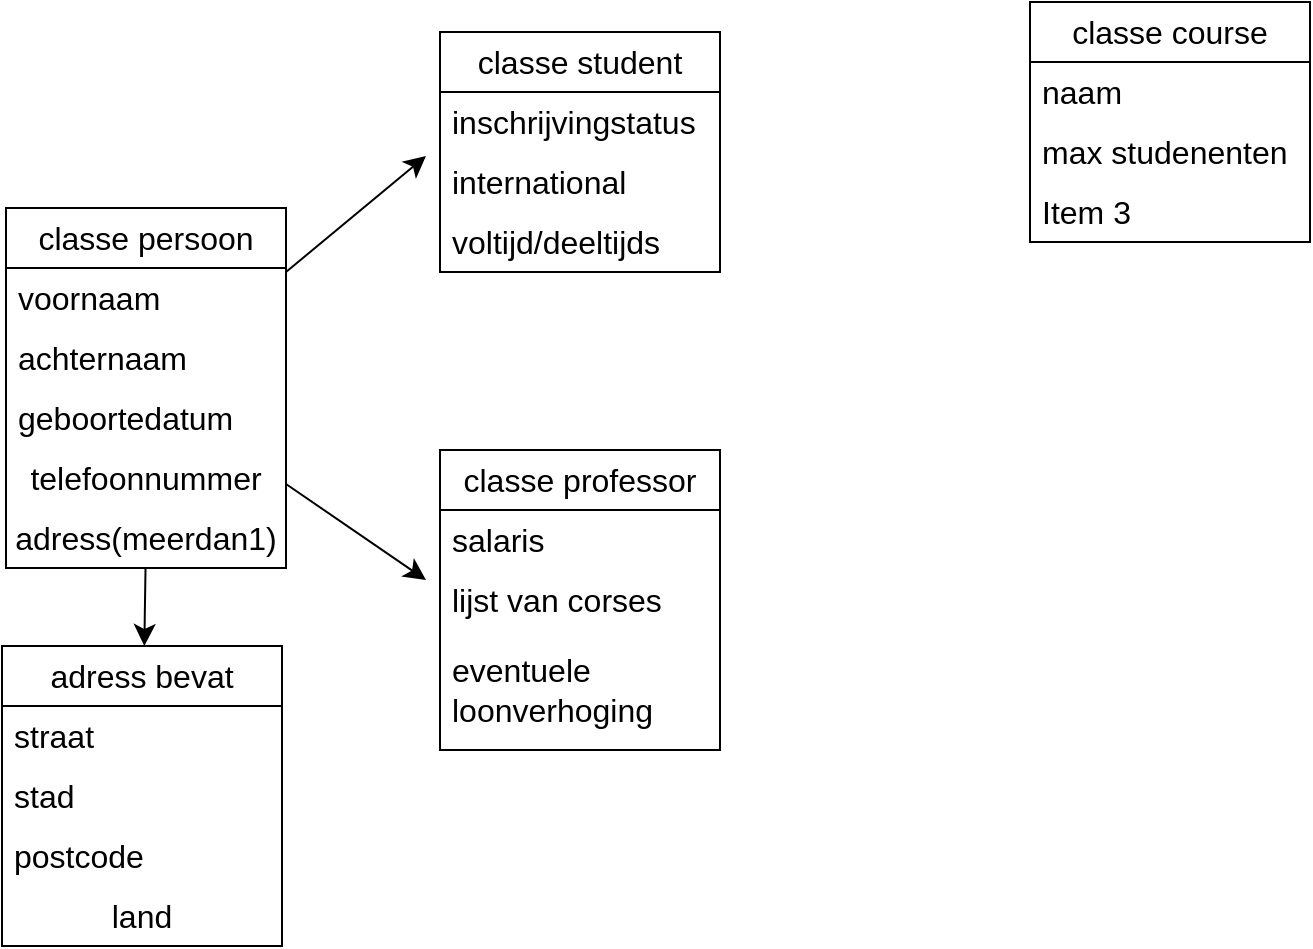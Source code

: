 <mxfile version="22.1.4" type="device">
  <diagram name="Pagina-1" id="CzpY_dVXvTYlkWnSQU5L">
    <mxGraphModel dx="1112" dy="1186" grid="0" gridSize="10" guides="1" tooltips="1" connect="1" arrows="1" fold="1" page="0" pageScale="1" pageWidth="827" pageHeight="1169" math="0" shadow="0">
      <root>
        <mxCell id="0" />
        <mxCell id="1" parent="0" />
        <mxCell id="VEIZykrdETVEvf5O9bYu-16" style="edgeStyle=none;curved=1;rounded=0;orthogonalLoop=1;jettySize=auto;html=1;fontSize=12;startSize=8;endSize=8;" edge="1" parent="1" source="VEIZykrdETVEvf5O9bYu-2">
          <mxGeometry relative="1" as="geometry">
            <mxPoint x="98" y="-17" as="targetPoint" />
          </mxGeometry>
        </mxCell>
        <mxCell id="VEIZykrdETVEvf5O9bYu-18" style="edgeStyle=none;curved=1;rounded=0;orthogonalLoop=1;jettySize=auto;html=1;fontSize=12;startSize=8;endSize=8;" edge="1" parent="1" source="VEIZykrdETVEvf5O9bYu-2">
          <mxGeometry relative="1" as="geometry">
            <mxPoint x="98" y="195" as="targetPoint" />
          </mxGeometry>
        </mxCell>
        <mxCell id="VEIZykrdETVEvf5O9bYu-2" value="classe persoon" style="swimlane;fontStyle=0;childLayout=stackLayout;horizontal=1;startSize=30;horizontalStack=0;resizeParent=1;resizeParentMax=0;resizeLast=0;collapsible=1;marginBottom=0;whiteSpace=wrap;html=1;fontSize=16;" vertex="1" parent="1">
          <mxGeometry x="-112" y="9" width="140" height="180" as="geometry" />
        </mxCell>
        <mxCell id="VEIZykrdETVEvf5O9bYu-3" value="voornaam" style="text;strokeColor=none;fillColor=none;align=left;verticalAlign=middle;spacingLeft=4;spacingRight=4;overflow=hidden;points=[[0,0.5],[1,0.5]];portConstraint=eastwest;rotatable=0;whiteSpace=wrap;html=1;fontSize=16;" vertex="1" parent="VEIZykrdETVEvf5O9bYu-2">
          <mxGeometry y="30" width="140" height="30" as="geometry" />
        </mxCell>
        <mxCell id="VEIZykrdETVEvf5O9bYu-4" value="achternaam" style="text;strokeColor=none;fillColor=none;align=left;verticalAlign=middle;spacingLeft=4;spacingRight=4;overflow=hidden;points=[[0,0.5],[1,0.5]];portConstraint=eastwest;rotatable=0;whiteSpace=wrap;html=1;fontSize=16;" vertex="1" parent="VEIZykrdETVEvf5O9bYu-2">
          <mxGeometry y="60" width="140" height="30" as="geometry" />
        </mxCell>
        <mxCell id="VEIZykrdETVEvf5O9bYu-17" style="edgeStyle=none;curved=1;rounded=0;orthogonalLoop=1;jettySize=auto;html=1;entryX=1;entryY=0;entryDx=0;entryDy=0;fontSize=12;startSize=8;endSize=8;" edge="1" parent="VEIZykrdETVEvf5O9bYu-2" source="VEIZykrdETVEvf5O9bYu-5" target="VEIZykrdETVEvf5O9bYu-6">
          <mxGeometry relative="1" as="geometry" />
        </mxCell>
        <mxCell id="VEIZykrdETVEvf5O9bYu-5" value="geboortedatum" style="text;strokeColor=none;fillColor=none;align=left;verticalAlign=middle;spacingLeft=4;spacingRight=4;overflow=hidden;points=[[0,0.5],[1,0.5]];portConstraint=eastwest;rotatable=0;whiteSpace=wrap;html=1;fontSize=16;" vertex="1" parent="VEIZykrdETVEvf5O9bYu-2">
          <mxGeometry y="90" width="140" height="30" as="geometry" />
        </mxCell>
        <mxCell id="VEIZykrdETVEvf5O9bYu-6" value="telefoonnummer" style="text;strokeColor=none;fillColor=none;html=1;align=center;verticalAlign=middle;whiteSpace=wrap;rounded=0;fontSize=16;" vertex="1" parent="VEIZykrdETVEvf5O9bYu-2">
          <mxGeometry y="120" width="140" height="30" as="geometry" />
        </mxCell>
        <mxCell id="VEIZykrdETVEvf5O9bYu-7" value="adress(meerdan1)" style="text;strokeColor=none;fillColor=none;html=1;align=center;verticalAlign=middle;whiteSpace=wrap;rounded=0;fontSize=16;" vertex="1" parent="VEIZykrdETVEvf5O9bYu-2">
          <mxGeometry y="150" width="140" height="30" as="geometry" />
        </mxCell>
        <mxCell id="VEIZykrdETVEvf5O9bYu-8" value="classe student" style="swimlane;fontStyle=0;childLayout=stackLayout;horizontal=1;startSize=30;horizontalStack=0;resizeParent=1;resizeParentMax=0;resizeLast=0;collapsible=1;marginBottom=0;whiteSpace=wrap;html=1;fontSize=16;" vertex="1" parent="1">
          <mxGeometry x="105" y="-79" width="140" height="120" as="geometry" />
        </mxCell>
        <mxCell id="VEIZykrdETVEvf5O9bYu-9" value="inschrijvingstatus" style="text;strokeColor=none;fillColor=none;align=left;verticalAlign=middle;spacingLeft=4;spacingRight=4;overflow=hidden;points=[[0,0.5],[1,0.5]];portConstraint=eastwest;rotatable=0;whiteSpace=wrap;html=1;fontSize=16;" vertex="1" parent="VEIZykrdETVEvf5O9bYu-8">
          <mxGeometry y="30" width="140" height="30" as="geometry" />
        </mxCell>
        <mxCell id="VEIZykrdETVEvf5O9bYu-10" value="international" style="text;strokeColor=none;fillColor=none;align=left;verticalAlign=middle;spacingLeft=4;spacingRight=4;overflow=hidden;points=[[0,0.5],[1,0.5]];portConstraint=eastwest;rotatable=0;whiteSpace=wrap;html=1;fontSize=16;" vertex="1" parent="VEIZykrdETVEvf5O9bYu-8">
          <mxGeometry y="60" width="140" height="30" as="geometry" />
        </mxCell>
        <mxCell id="VEIZykrdETVEvf5O9bYu-11" value="voltijd/deeltijds" style="text;strokeColor=none;fillColor=none;align=left;verticalAlign=middle;spacingLeft=4;spacingRight=4;overflow=hidden;points=[[0,0.5],[1,0.5]];portConstraint=eastwest;rotatable=0;whiteSpace=wrap;html=1;fontSize=16;" vertex="1" parent="VEIZykrdETVEvf5O9bYu-8">
          <mxGeometry y="90" width="140" height="30" as="geometry" />
        </mxCell>
        <mxCell id="VEIZykrdETVEvf5O9bYu-12" value="classe professor" style="swimlane;fontStyle=0;childLayout=stackLayout;horizontal=1;startSize=30;horizontalStack=0;resizeParent=1;resizeParentMax=0;resizeLast=0;collapsible=1;marginBottom=0;whiteSpace=wrap;html=1;fontSize=16;" vertex="1" parent="1">
          <mxGeometry x="105" y="130" width="140" height="150" as="geometry" />
        </mxCell>
        <mxCell id="VEIZykrdETVEvf5O9bYu-13" value="salaris" style="text;strokeColor=none;fillColor=none;align=left;verticalAlign=middle;spacingLeft=4;spacingRight=4;overflow=hidden;points=[[0,0.5],[1,0.5]];portConstraint=eastwest;rotatable=0;whiteSpace=wrap;html=1;fontSize=16;" vertex="1" parent="VEIZykrdETVEvf5O9bYu-12">
          <mxGeometry y="30" width="140" height="30" as="geometry" />
        </mxCell>
        <mxCell id="VEIZykrdETVEvf5O9bYu-14" value="lijst van corses" style="text;strokeColor=none;fillColor=none;align=left;verticalAlign=middle;spacingLeft=4;spacingRight=4;overflow=hidden;points=[[0,0.5],[1,0.5]];portConstraint=eastwest;rotatable=0;whiteSpace=wrap;html=1;fontSize=16;" vertex="1" parent="VEIZykrdETVEvf5O9bYu-12">
          <mxGeometry y="60" width="140" height="30" as="geometry" />
        </mxCell>
        <mxCell id="VEIZykrdETVEvf5O9bYu-15" value="eventuele loonverhoging" style="text;strokeColor=none;fillColor=none;align=left;verticalAlign=middle;spacingLeft=4;spacingRight=4;overflow=hidden;points=[[0,0.5],[1,0.5]];portConstraint=eastwest;rotatable=0;whiteSpace=wrap;html=1;fontSize=16;" vertex="1" parent="VEIZykrdETVEvf5O9bYu-12">
          <mxGeometry y="90" width="140" height="60" as="geometry" />
        </mxCell>
        <mxCell id="VEIZykrdETVEvf5O9bYu-19" value="adress bevat" style="swimlane;fontStyle=0;childLayout=stackLayout;horizontal=1;startSize=30;horizontalStack=0;resizeParent=1;resizeParentMax=0;resizeLast=0;collapsible=1;marginBottom=0;whiteSpace=wrap;html=1;fontSize=16;" vertex="1" parent="1">
          <mxGeometry x="-114" y="228" width="140" height="150" as="geometry" />
        </mxCell>
        <mxCell id="VEIZykrdETVEvf5O9bYu-20" value="straat" style="text;strokeColor=none;fillColor=none;align=left;verticalAlign=middle;spacingLeft=4;spacingRight=4;overflow=hidden;points=[[0,0.5],[1,0.5]];portConstraint=eastwest;rotatable=0;whiteSpace=wrap;html=1;fontSize=16;" vertex="1" parent="VEIZykrdETVEvf5O9bYu-19">
          <mxGeometry y="30" width="140" height="30" as="geometry" />
        </mxCell>
        <mxCell id="VEIZykrdETVEvf5O9bYu-21" value="stad" style="text;strokeColor=none;fillColor=none;align=left;verticalAlign=middle;spacingLeft=4;spacingRight=4;overflow=hidden;points=[[0,0.5],[1,0.5]];portConstraint=eastwest;rotatable=0;whiteSpace=wrap;html=1;fontSize=16;" vertex="1" parent="VEIZykrdETVEvf5O9bYu-19">
          <mxGeometry y="60" width="140" height="30" as="geometry" />
        </mxCell>
        <mxCell id="VEIZykrdETVEvf5O9bYu-22" value="postcode" style="text;strokeColor=none;fillColor=none;align=left;verticalAlign=middle;spacingLeft=4;spacingRight=4;overflow=hidden;points=[[0,0.5],[1,0.5]];portConstraint=eastwest;rotatable=0;whiteSpace=wrap;html=1;fontSize=16;" vertex="1" parent="VEIZykrdETVEvf5O9bYu-19">
          <mxGeometry y="90" width="140" height="30" as="geometry" />
        </mxCell>
        <mxCell id="VEIZykrdETVEvf5O9bYu-23" value="land" style="text;strokeColor=none;fillColor=none;html=1;align=center;verticalAlign=middle;whiteSpace=wrap;rounded=0;fontSize=16;" vertex="1" parent="VEIZykrdETVEvf5O9bYu-19">
          <mxGeometry y="120" width="140" height="30" as="geometry" />
        </mxCell>
        <mxCell id="VEIZykrdETVEvf5O9bYu-24" style="edgeStyle=none;curved=1;rounded=0;orthogonalLoop=1;jettySize=auto;html=1;fontSize=12;startSize=8;endSize=8;" edge="1" parent="1" source="VEIZykrdETVEvf5O9bYu-7" target="VEIZykrdETVEvf5O9bYu-19">
          <mxGeometry relative="1" as="geometry" />
        </mxCell>
        <mxCell id="VEIZykrdETVEvf5O9bYu-25" value="classe course" style="swimlane;fontStyle=0;childLayout=stackLayout;horizontal=1;startSize=30;horizontalStack=0;resizeParent=1;resizeParentMax=0;resizeLast=0;collapsible=1;marginBottom=0;whiteSpace=wrap;html=1;fontSize=16;" vertex="1" parent="1">
          <mxGeometry x="400" y="-94" width="140" height="120" as="geometry" />
        </mxCell>
        <mxCell id="VEIZykrdETVEvf5O9bYu-26" value="naam" style="text;strokeColor=none;fillColor=none;align=left;verticalAlign=middle;spacingLeft=4;spacingRight=4;overflow=hidden;points=[[0,0.5],[1,0.5]];portConstraint=eastwest;rotatable=0;whiteSpace=wrap;html=1;fontSize=16;" vertex="1" parent="VEIZykrdETVEvf5O9bYu-25">
          <mxGeometry y="30" width="140" height="30" as="geometry" />
        </mxCell>
        <mxCell id="VEIZykrdETVEvf5O9bYu-27" value="max studenenten" style="text;strokeColor=none;fillColor=none;align=left;verticalAlign=middle;spacingLeft=4;spacingRight=4;overflow=hidden;points=[[0,0.5],[1,0.5]];portConstraint=eastwest;rotatable=0;whiteSpace=wrap;html=1;fontSize=16;" vertex="1" parent="VEIZykrdETVEvf5O9bYu-25">
          <mxGeometry y="60" width="140" height="30" as="geometry" />
        </mxCell>
        <mxCell id="VEIZykrdETVEvf5O9bYu-28" value="Item 3" style="text;strokeColor=none;fillColor=none;align=left;verticalAlign=middle;spacingLeft=4;spacingRight=4;overflow=hidden;points=[[0,0.5],[1,0.5]];portConstraint=eastwest;rotatable=0;whiteSpace=wrap;html=1;fontSize=16;" vertex="1" parent="VEIZykrdETVEvf5O9bYu-25">
          <mxGeometry y="90" width="140" height="30" as="geometry" />
        </mxCell>
      </root>
    </mxGraphModel>
  </diagram>
</mxfile>

